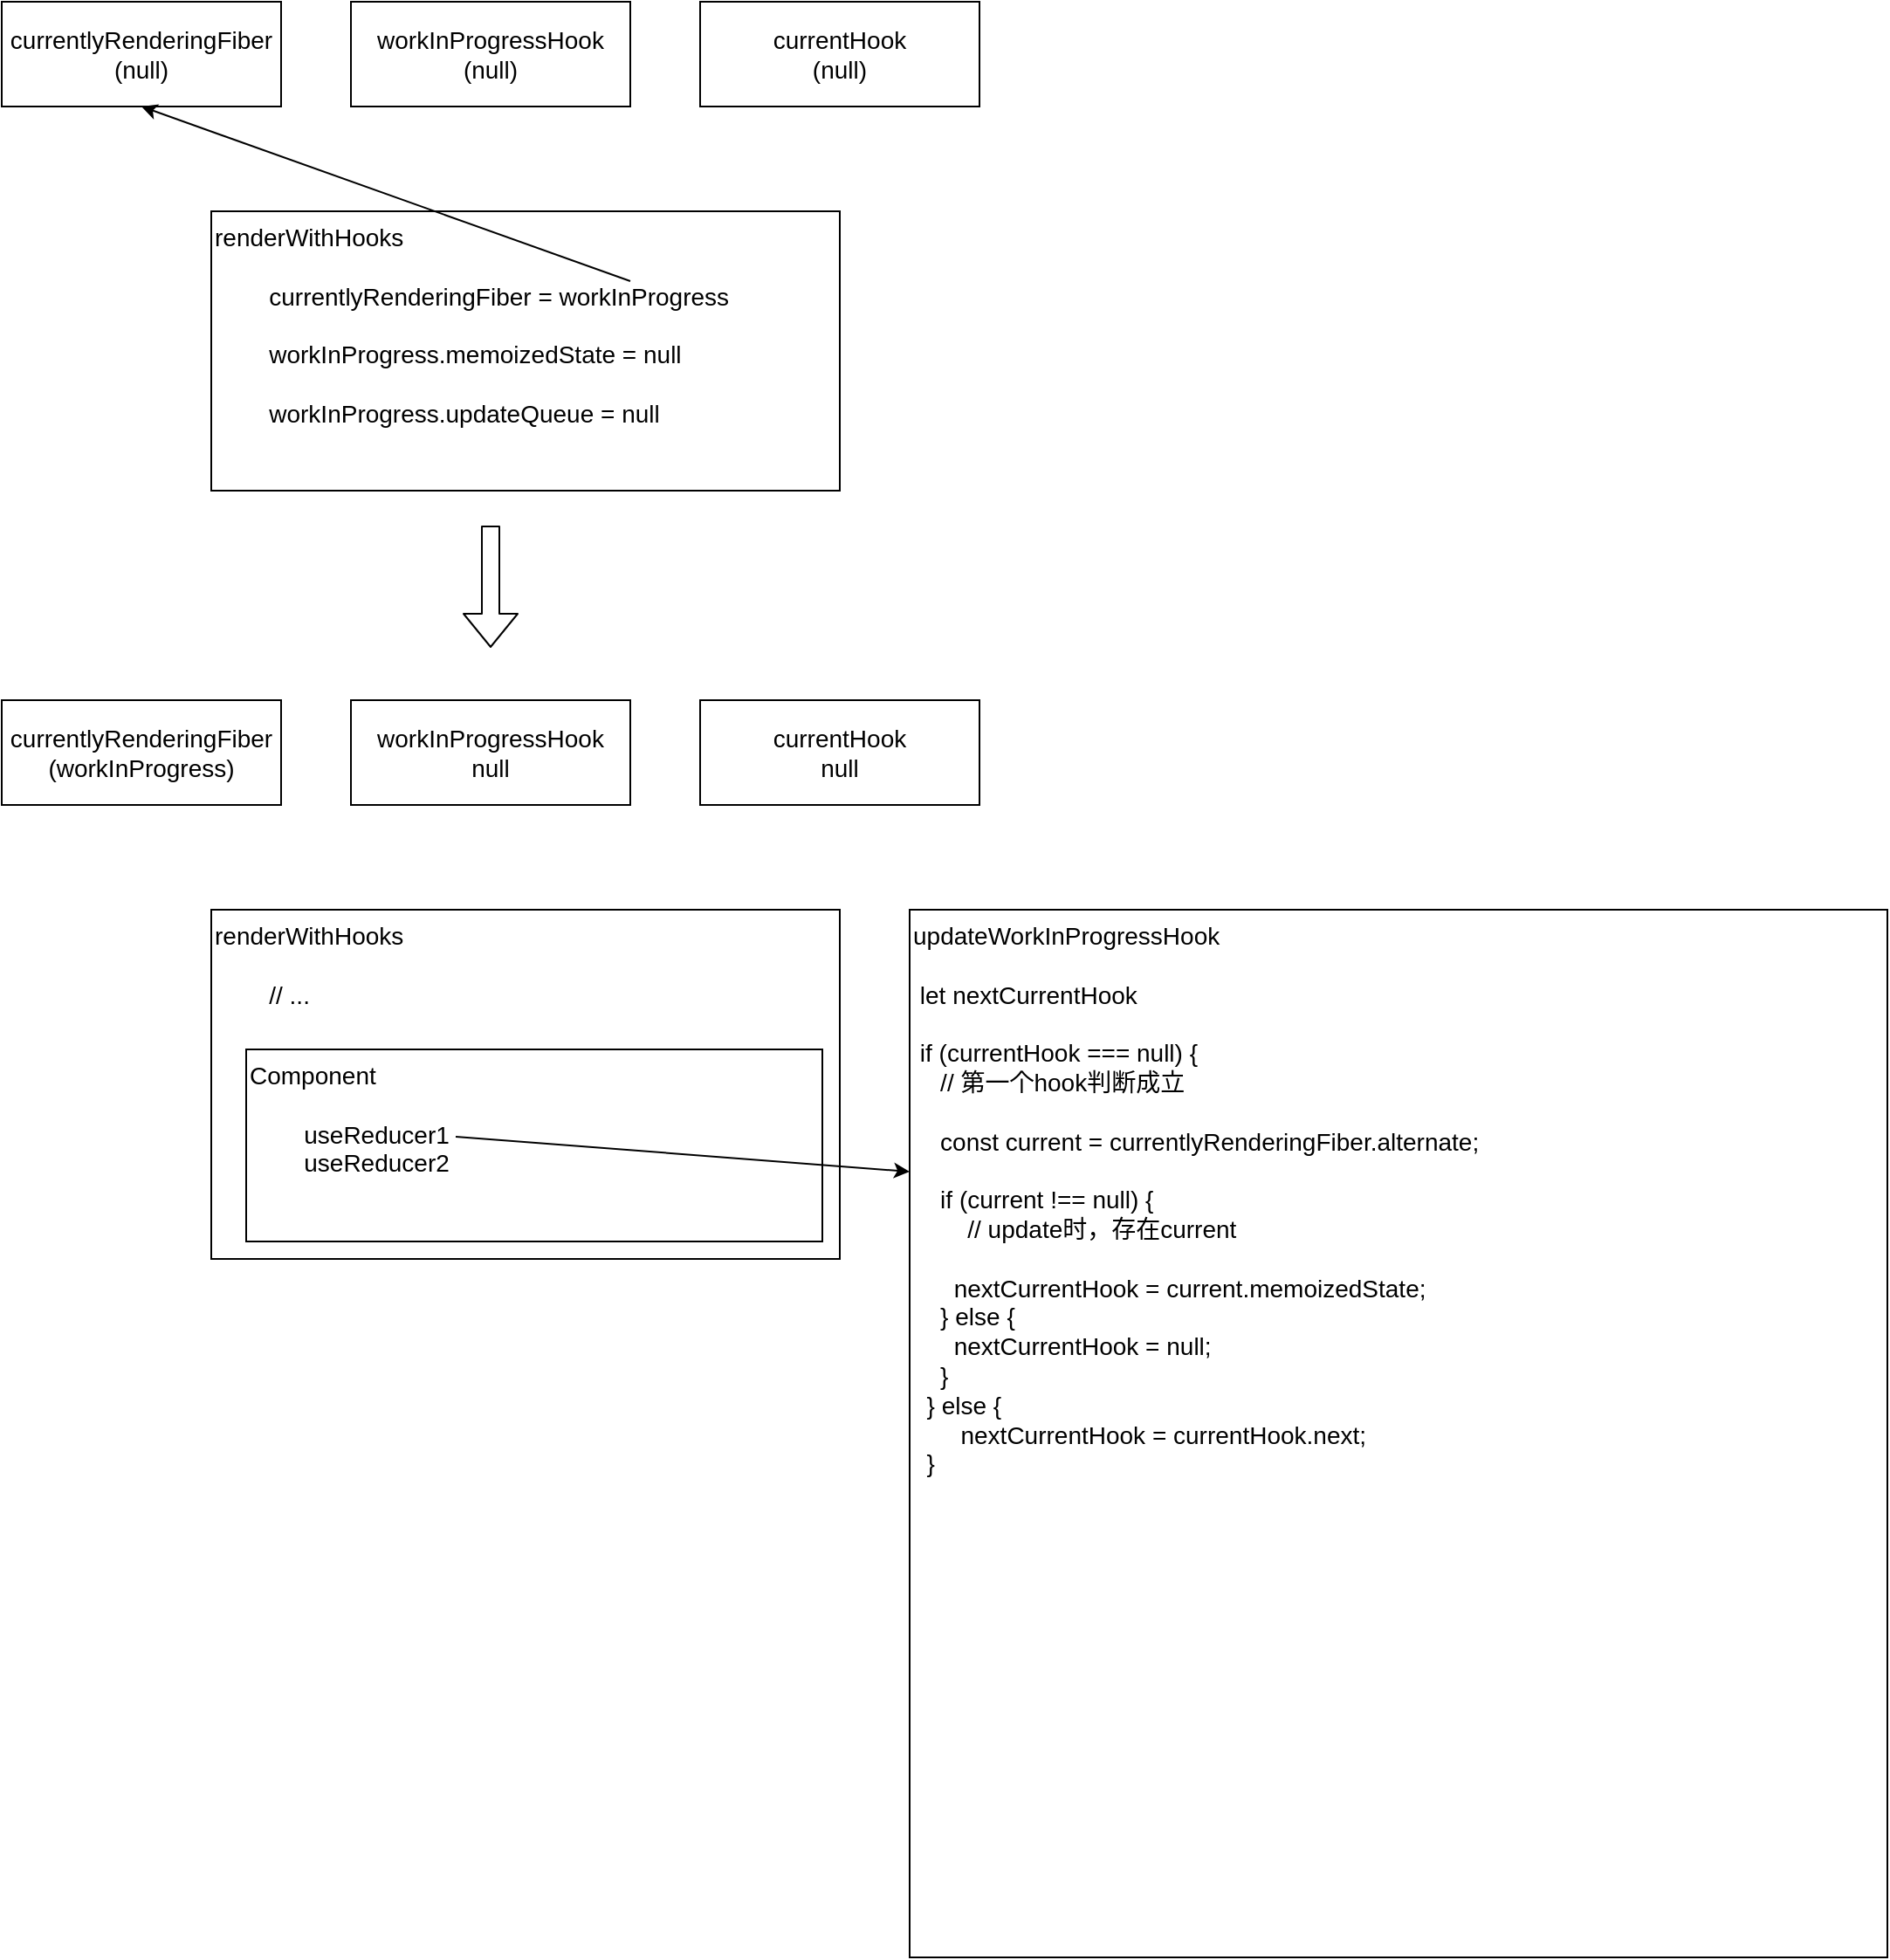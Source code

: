 <mxfile>
    <diagram id="r6PJf74hEdj_v_8hwQzk" name="第 1 页">
        <mxGraphModel dx="1239" dy="1152" grid="1" gridSize="10" guides="1" tooltips="1" connect="1" arrows="1" fold="1" page="1" pageScale="1" pageWidth="827" pageHeight="1169" math="0" shadow="0">
            <root>
                <mxCell id="0"/>
                <mxCell id="1" parent="0"/>
                <mxCell id="3" value="renderWithHooks&lt;br&gt;&lt;br&gt;&lt;span style=&quot;&quot;&gt;&#9;&lt;/span&gt;&lt;span style=&quot;text-align: center;&quot;&gt;&lt;span style=&quot;&quot;&gt;&#9;&lt;/span&gt;&lt;span style=&quot;white-space: pre;&quot;&gt;&#9;&lt;/span&gt;currentlyRenderingFiber = workInProgress&lt;br&gt;&lt;br&gt;&lt;/span&gt;&lt;span style=&quot;&quot;&gt;&#9;&lt;/span&gt;&lt;span style=&quot;white-space: pre;&quot;&gt;&#9;&lt;/span&gt;workInProgress.memoizedState = null&lt;br&gt;&lt;br&gt;&lt;span style=&quot;white-space: pre;&quot;&gt;&#9;&lt;/span&gt;workInProgress.updateQueue = null" style="rounded=0;whiteSpace=wrap;html=1;fontSize=14;align=left;verticalAlign=top;fillColor=none;" vertex="1" parent="1">
                    <mxGeometry x="120" y="160" width="360" height="160" as="geometry"/>
                </mxCell>
                <mxCell id="4" value="currentlyRenderingFiber&lt;br&gt;(null)" style="rounded=0;whiteSpace=wrap;html=1;fontSize=14;" vertex="1" parent="1">
                    <mxGeometry y="40" width="160" height="60" as="geometry"/>
                </mxCell>
                <mxCell id="5" value="workInProgressHook&lt;br&gt;(null)" style="rounded=0;whiteSpace=wrap;html=1;fontSize=14;" vertex="1" parent="1">
                    <mxGeometry x="200" y="40" width="160" height="60" as="geometry"/>
                </mxCell>
                <mxCell id="6" value="currentHook&lt;br&gt;(null)" style="rounded=0;whiteSpace=wrap;html=1;fontSize=14;" vertex="1" parent="1">
                    <mxGeometry x="400" y="40" width="160" height="60" as="geometry"/>
                </mxCell>
                <mxCell id="8" value="" style="endArrow=classic;html=1;fontSize=14;entryX=0.5;entryY=1;entryDx=0;entryDy=0;" edge="1" parent="1" target="4">
                    <mxGeometry width="50" height="50" relative="1" as="geometry">
                        <mxPoint x="360" y="200" as="sourcePoint"/>
                        <mxPoint x="600" y="300" as="targetPoint"/>
                    </mxGeometry>
                </mxCell>
                <mxCell id="9" value="renderWithHooks&lt;br&gt;&lt;br&gt;&lt;span style=&quot;white-space: pre;&quot;&gt;&#9;&lt;/span&gt;// ..." style="rounded=0;whiteSpace=wrap;html=1;fontSize=14;align=left;verticalAlign=top;fillColor=none;" vertex="1" parent="1">
                    <mxGeometry x="120" y="560" width="360" height="200" as="geometry"/>
                </mxCell>
                <mxCell id="10" value="currentlyRenderingFiber&lt;br&gt;(workInProgress)" style="rounded=0;whiteSpace=wrap;html=1;fontSize=14;" vertex="1" parent="1">
                    <mxGeometry y="440" width="160" height="60" as="geometry"/>
                </mxCell>
                <mxCell id="11" value="workInProgressHook&lt;br&gt;null" style="rounded=0;whiteSpace=wrap;html=1;fontSize=14;" vertex="1" parent="1">
                    <mxGeometry x="200" y="440" width="160" height="60" as="geometry"/>
                </mxCell>
                <mxCell id="12" value="currentHook&lt;br&gt;null" style="rounded=0;whiteSpace=wrap;html=1;fontSize=14;" vertex="1" parent="1">
                    <mxGeometry x="400" y="440" width="160" height="60" as="geometry"/>
                </mxCell>
                <mxCell id="14" value="" style="shape=flexArrow;endArrow=classic;html=1;fontSize=14;" edge="1" parent="1">
                    <mxGeometry width="50" height="50" relative="1" as="geometry">
                        <mxPoint x="280" y="340" as="sourcePoint"/>
                        <mxPoint x="280" y="410" as="targetPoint"/>
                    </mxGeometry>
                </mxCell>
                <mxCell id="15" value="Component&lt;br&gt;&lt;br&gt;&lt;span style=&quot;&quot;&gt;&#9;&lt;/span&gt;&lt;span style=&quot;&quot;&gt;&#9;&lt;/span&gt;&lt;span style=&quot;white-space: pre;&quot;&gt;&#9;&lt;/span&gt;useReducer1&lt;br&gt;&lt;span style=&quot;white-space: pre;&quot;&gt;&#9;&lt;/span&gt;useReducer2" style="rounded=0;whiteSpace=wrap;html=1;fontSize=14;align=left;verticalAlign=top;fillColor=none;" vertex="1" parent="1">
                    <mxGeometry x="140" y="640" width="330" height="110" as="geometry"/>
                </mxCell>
                <mxCell id="17" value="&lt;div&gt;updateWorkInProgressHook&lt;/div&gt;&lt;div&gt;&lt;br&gt;&lt;/div&gt;&lt;div&gt;&amp;nbsp;let nextCurrentHook&lt;/div&gt;&lt;div&gt;&lt;br&gt;&lt;/div&gt;&lt;div&gt;&amp;nbsp;if (currentHook === null) {&lt;/div&gt;&lt;div&gt;&amp;nbsp; &amp;nbsp; // 第一个hook判断成立&lt;br&gt;&lt;/div&gt;&lt;div&gt;&lt;br&gt;&lt;/div&gt;&lt;div&gt;&amp;nbsp; &amp;nbsp; const current = currentlyRenderingFiber.alternate;&lt;/div&gt;&lt;div&gt;&lt;br&gt;&lt;/div&gt;&lt;div&gt;&amp;nbsp; &amp;nbsp; if (current !== null) {&lt;/div&gt;&lt;div&gt;&lt;span style=&quot;white-space: pre;&quot;&gt;&#9;&lt;/span&gt;// update时，存在current&lt;br&gt;&lt;/div&gt;&lt;div&gt;&lt;br&gt;&lt;/div&gt;&lt;div&gt;&amp;nbsp; &amp;nbsp; &amp;nbsp; nextCurrentHook = current.memoizedState;&lt;/div&gt;&lt;div&gt;&amp;nbsp; &amp;nbsp; } else {&lt;/div&gt;&lt;div&gt;&amp;nbsp; &amp;nbsp; &amp;nbsp; nextCurrentHook = null;&lt;/div&gt;&lt;div&gt;&amp;nbsp; &amp;nbsp; }&lt;/div&gt;&lt;div&gt;&amp;nbsp; } else {&lt;/div&gt;&lt;div&gt;&amp;nbsp; &amp;nbsp;&lt;span style=&quot;background-color: initial;&quot;&gt;&amp;nbsp; &amp;nbsp; nextCurrentHook = currentHook.next;&lt;/span&gt;&lt;/div&gt;&lt;div&gt;&amp;nbsp; }&lt;/div&gt;" style="rounded=0;whiteSpace=wrap;html=1;fontSize=14;align=left;verticalAlign=top;fillColor=none;" vertex="1" parent="1">
                    <mxGeometry x="520" y="560" width="560" height="600" as="geometry"/>
                </mxCell>
                <mxCell id="19" value="" style="endArrow=classic;html=1;fontSize=14;entryX=0;entryY=0.25;entryDx=0;entryDy=0;" edge="1" parent="1" target="17">
                    <mxGeometry width="50" height="50" relative="1" as="geometry">
                        <mxPoint x="260" y="690" as="sourcePoint"/>
                        <mxPoint x="-30" y="590" as="targetPoint"/>
                    </mxGeometry>
                </mxCell>
            </root>
        </mxGraphModel>
    </diagram>
</mxfile>